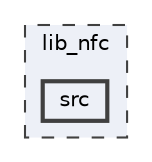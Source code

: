 digraph "lib_nfc/src"
{
 // LATEX_PDF_SIZE
  bgcolor="transparent";
  edge [fontname=Helvetica,fontsize=10,labelfontname=Helvetica,labelfontsize=10];
  node [fontname=Helvetica,fontsize=10,shape=box,height=0.2,width=0.4];
  compound=true
  subgraph clusterdir_33443b53ab8d11bf4bdfbdd707ebeb5c {
    graph [ bgcolor="#edf0f7", pencolor="grey25", label="lib_nfc", fontname=Helvetica,fontsize=10 style="filled,dashed", URL="dir_33443b53ab8d11bf4bdfbdd707ebeb5c.html",tooltip=""]
  dir_fc337c88608b174d5ebdaaea17f30e15 [label="src", fillcolor="#edf0f7", color="grey25", style="filled,bold", URL="dir_fc337c88608b174d5ebdaaea17f30e15.html",tooltip=""];
  }
}
